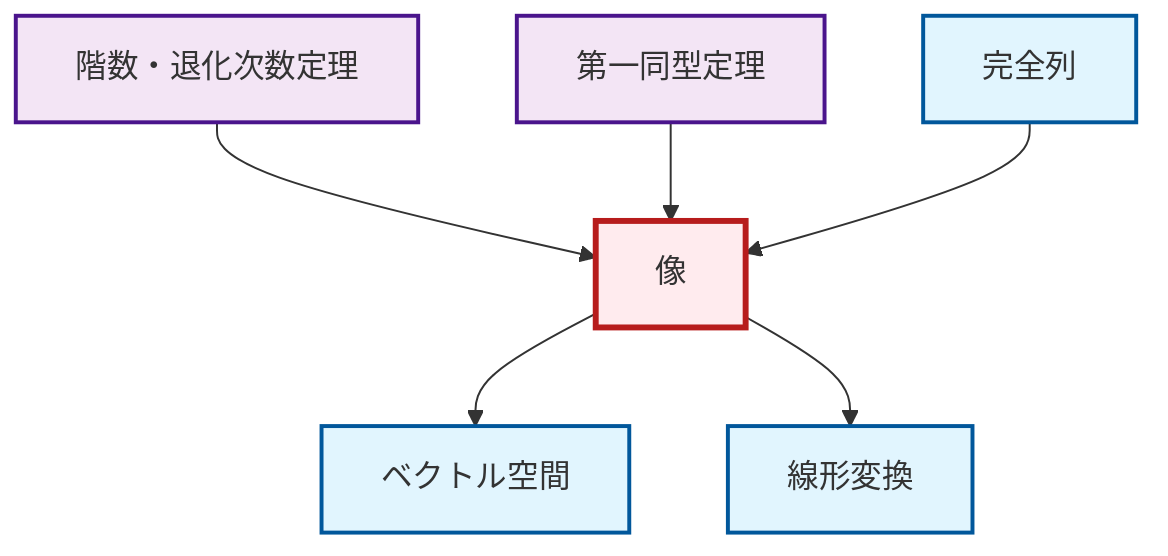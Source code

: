 graph TD
    classDef definition fill:#e1f5fe,stroke:#01579b,stroke-width:2px
    classDef theorem fill:#f3e5f5,stroke:#4a148c,stroke-width:2px
    classDef axiom fill:#fff3e0,stroke:#e65100,stroke-width:2px
    classDef example fill:#e8f5e9,stroke:#1b5e20,stroke-width:2px
    classDef current fill:#ffebee,stroke:#b71c1c,stroke-width:3px
    def-vector-space["ベクトル空間"]:::definition
    def-image["像"]:::definition
    def-exact-sequence["完全列"]:::definition
    thm-first-isomorphism["第一同型定理"]:::theorem
    thm-rank-nullity["階数・退化次数定理"]:::theorem
    def-linear-transformation["線形変換"]:::definition
    thm-rank-nullity --> def-image
    def-image --> def-vector-space
    thm-first-isomorphism --> def-image
    def-image --> def-linear-transformation
    def-exact-sequence --> def-image
    class def-image current